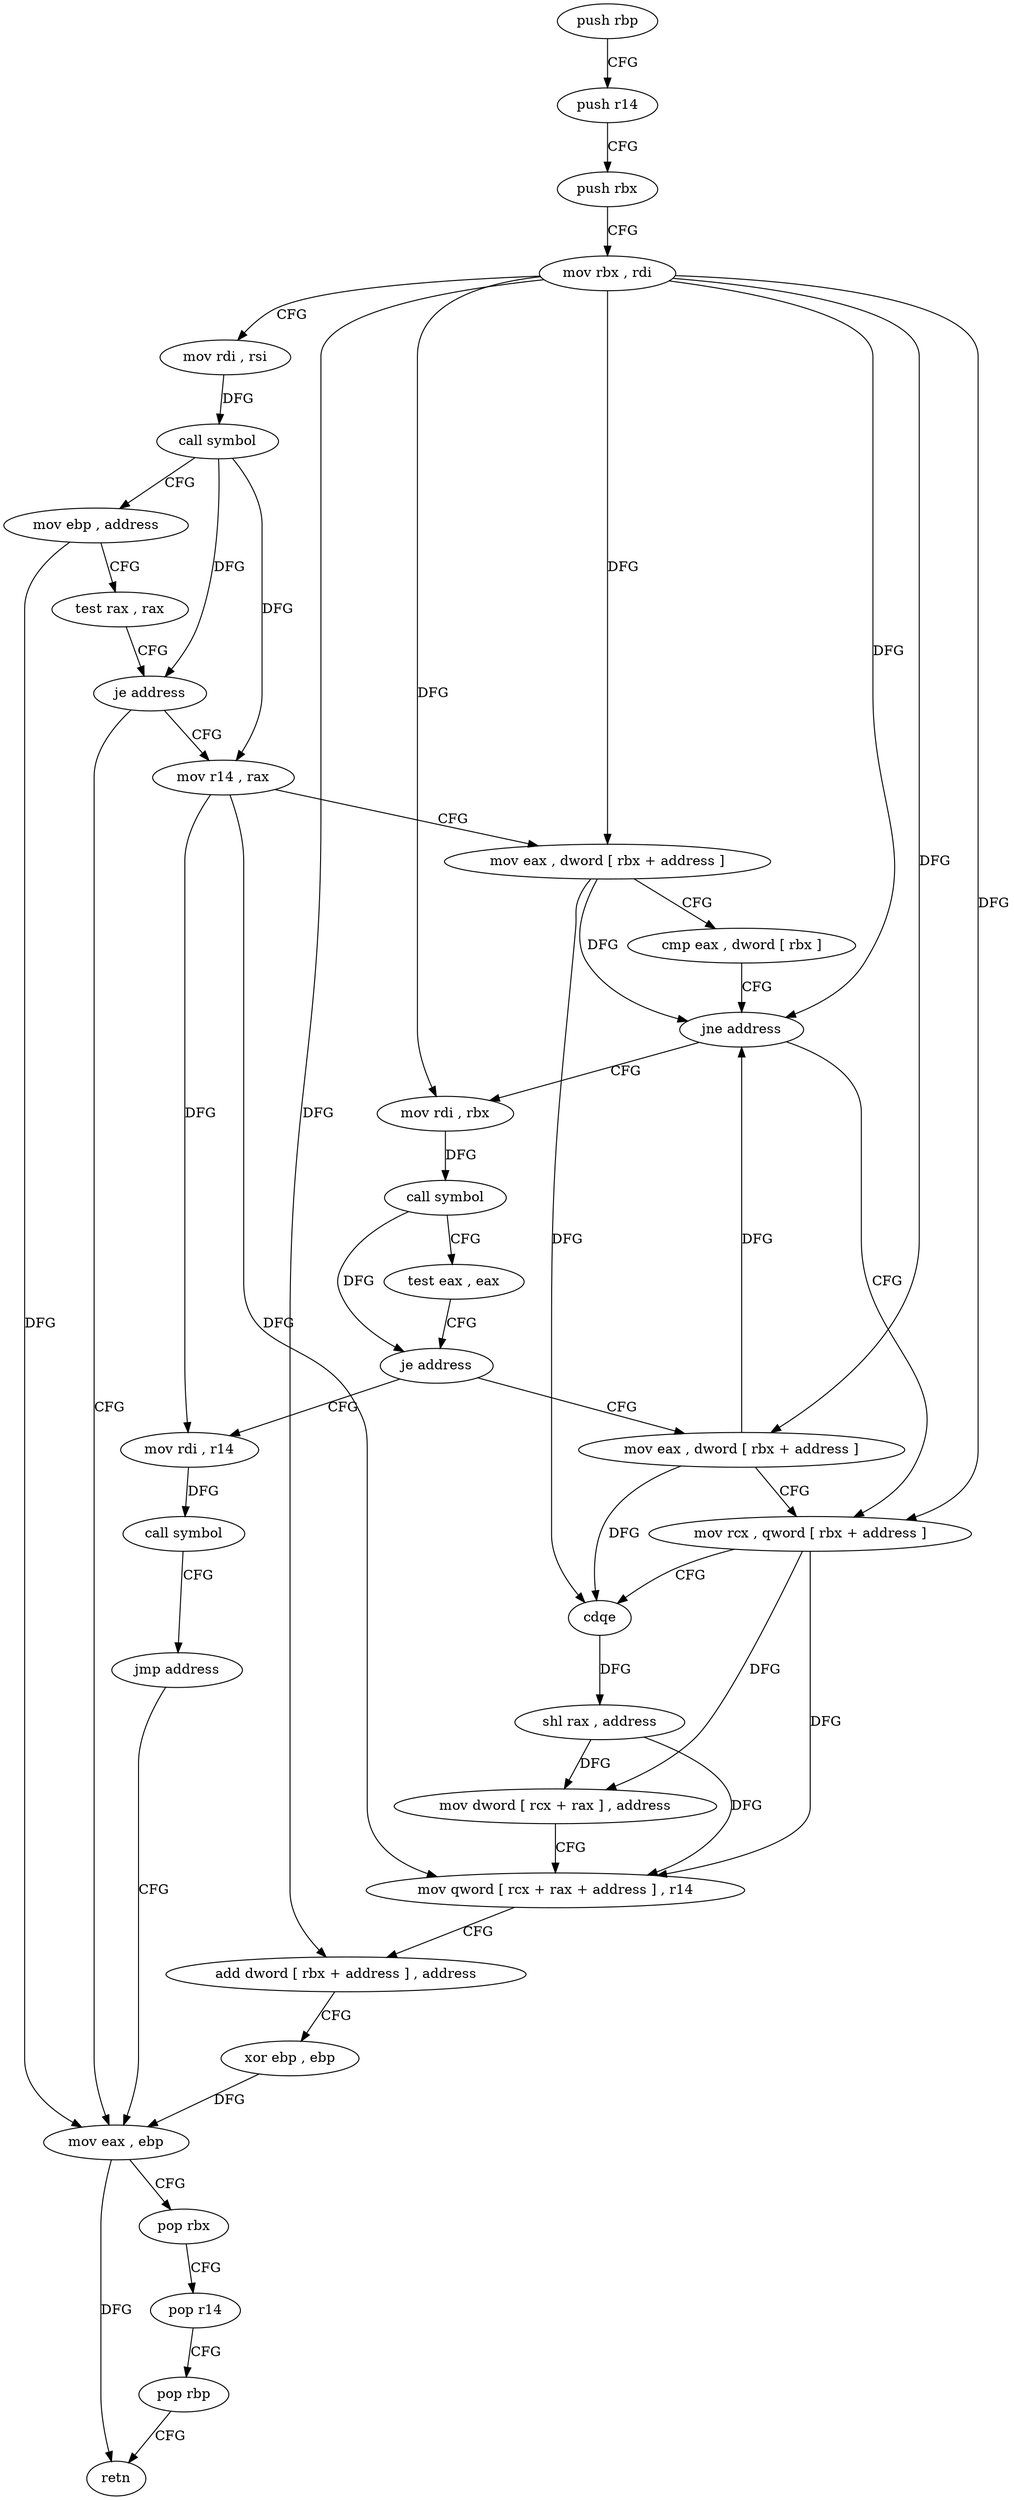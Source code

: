 digraph "func" {
"209488" [label = "push rbp" ]
"209489" [label = "push r14" ]
"209491" [label = "push rbx" ]
"209492" [label = "mov rbx , rdi" ]
"209495" [label = "mov rdi , rsi" ]
"209498" [label = "call symbol" ]
"209503" [label = "mov ebp , address" ]
"209508" [label = "test rax , rax" ]
"209511" [label = "je address" ]
"209576" [label = "mov eax , ebp" ]
"209513" [label = "mov r14 , rax" ]
"209578" [label = "pop rbx" ]
"209579" [label = "pop r14" ]
"209581" [label = "pop rbp" ]
"209582" [label = "retn" ]
"209516" [label = "mov eax , dword [ rbx + address ]" ]
"209519" [label = "cmp eax , dword [ rbx ]" ]
"209521" [label = "jne address" ]
"209548" [label = "mov rcx , qword [ rbx + address ]" ]
"209523" [label = "mov rdi , rbx" ]
"209552" [label = "cdqe" ]
"209554" [label = "shl rax , address" ]
"209558" [label = "mov dword [ rcx + rax ] , address" ]
"209565" [label = "mov qword [ rcx + rax + address ] , r14" ]
"209570" [label = "add dword [ rbx + address ] , address" ]
"209574" [label = "xor ebp , ebp" ]
"209526" [label = "call symbol" ]
"209531" [label = "test eax , eax" ]
"209533" [label = "je address" ]
"209545" [label = "mov eax , dword [ rbx + address ]" ]
"209535" [label = "mov rdi , r14" ]
"209538" [label = "call symbol" ]
"209543" [label = "jmp address" ]
"209488" -> "209489" [ label = "CFG" ]
"209489" -> "209491" [ label = "CFG" ]
"209491" -> "209492" [ label = "CFG" ]
"209492" -> "209495" [ label = "CFG" ]
"209492" -> "209516" [ label = "DFG" ]
"209492" -> "209521" [ label = "DFG" ]
"209492" -> "209548" [ label = "DFG" ]
"209492" -> "209570" [ label = "DFG" ]
"209492" -> "209523" [ label = "DFG" ]
"209492" -> "209545" [ label = "DFG" ]
"209495" -> "209498" [ label = "DFG" ]
"209498" -> "209503" [ label = "CFG" ]
"209498" -> "209511" [ label = "DFG" ]
"209498" -> "209513" [ label = "DFG" ]
"209503" -> "209508" [ label = "CFG" ]
"209503" -> "209576" [ label = "DFG" ]
"209508" -> "209511" [ label = "CFG" ]
"209511" -> "209576" [ label = "CFG" ]
"209511" -> "209513" [ label = "CFG" ]
"209576" -> "209578" [ label = "CFG" ]
"209576" -> "209582" [ label = "DFG" ]
"209513" -> "209516" [ label = "CFG" ]
"209513" -> "209565" [ label = "DFG" ]
"209513" -> "209535" [ label = "DFG" ]
"209578" -> "209579" [ label = "CFG" ]
"209579" -> "209581" [ label = "CFG" ]
"209581" -> "209582" [ label = "CFG" ]
"209516" -> "209519" [ label = "CFG" ]
"209516" -> "209521" [ label = "DFG" ]
"209516" -> "209552" [ label = "DFG" ]
"209519" -> "209521" [ label = "CFG" ]
"209521" -> "209548" [ label = "CFG" ]
"209521" -> "209523" [ label = "CFG" ]
"209548" -> "209552" [ label = "CFG" ]
"209548" -> "209558" [ label = "DFG" ]
"209548" -> "209565" [ label = "DFG" ]
"209523" -> "209526" [ label = "DFG" ]
"209552" -> "209554" [ label = "DFG" ]
"209554" -> "209558" [ label = "DFG" ]
"209554" -> "209565" [ label = "DFG" ]
"209558" -> "209565" [ label = "CFG" ]
"209565" -> "209570" [ label = "CFG" ]
"209570" -> "209574" [ label = "CFG" ]
"209574" -> "209576" [ label = "DFG" ]
"209526" -> "209531" [ label = "CFG" ]
"209526" -> "209533" [ label = "DFG" ]
"209531" -> "209533" [ label = "CFG" ]
"209533" -> "209545" [ label = "CFG" ]
"209533" -> "209535" [ label = "CFG" ]
"209545" -> "209548" [ label = "CFG" ]
"209545" -> "209552" [ label = "DFG" ]
"209545" -> "209521" [ label = "DFG" ]
"209535" -> "209538" [ label = "DFG" ]
"209538" -> "209543" [ label = "CFG" ]
"209543" -> "209576" [ label = "CFG" ]
}
